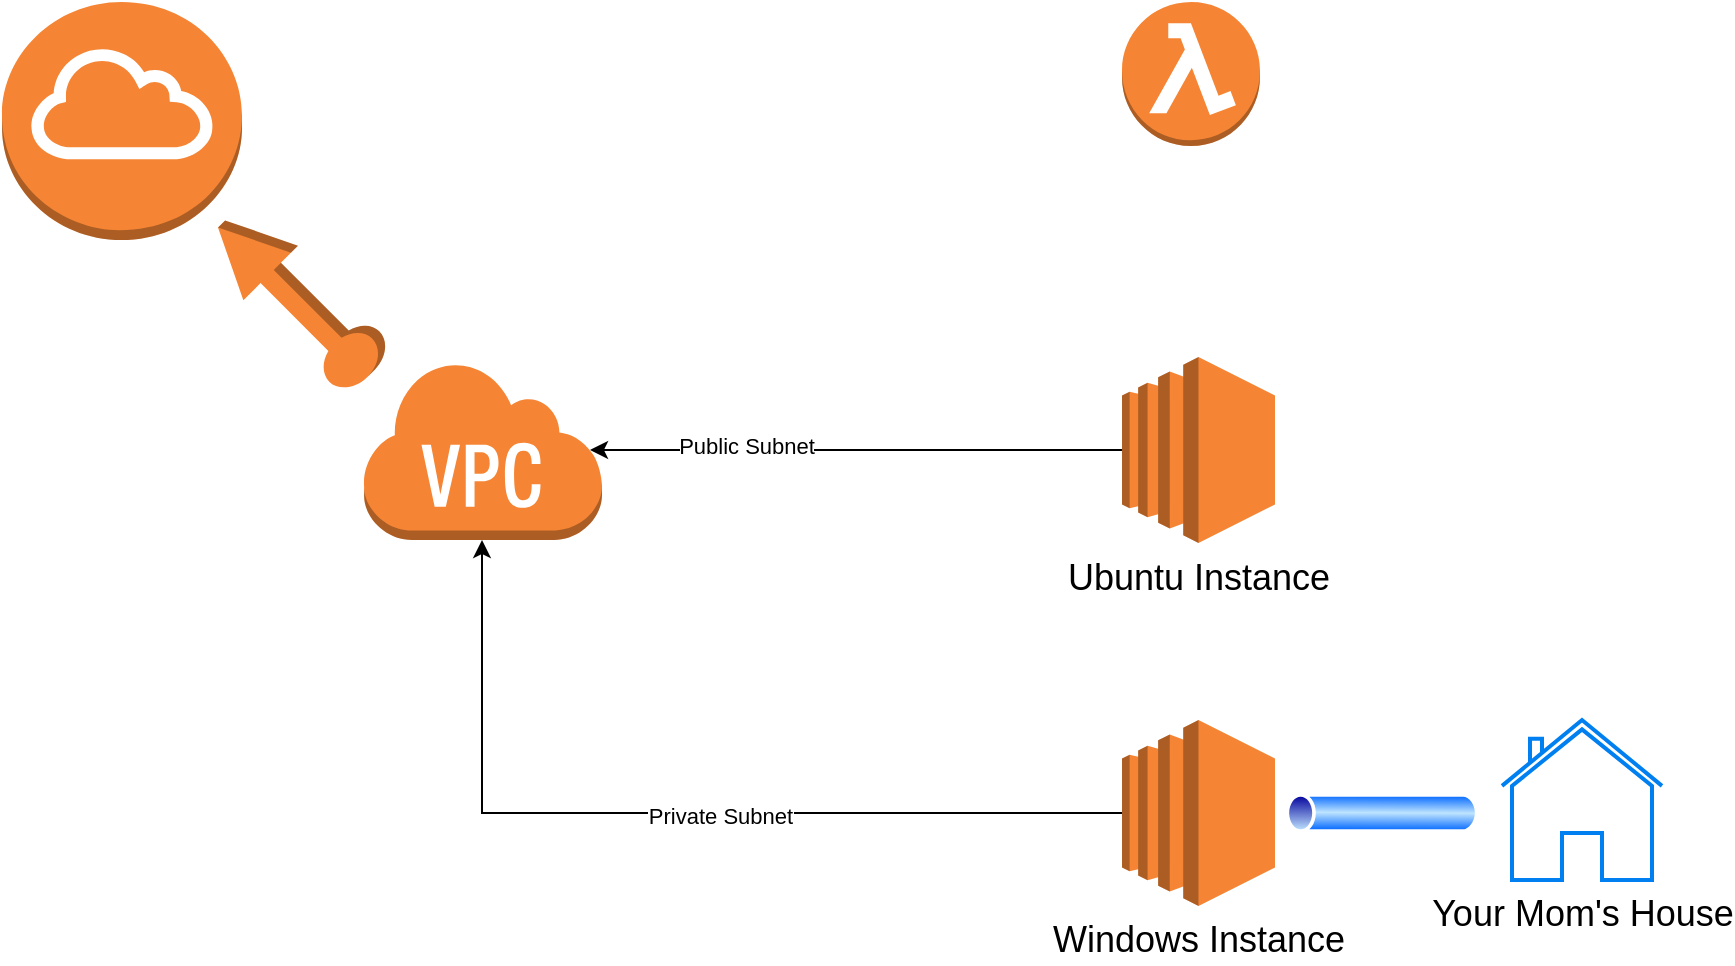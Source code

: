 <mxfile version="22.1.15" type="github">
  <diagram name="Page-1" id="PXh9gSuJKoSi4YBRibyQ">
    <mxGraphModel dx="1410" dy="815" grid="1" gridSize="10" guides="1" tooltips="1" connect="1" arrows="1" fold="1" page="1" pageScale="1" pageWidth="850" pageHeight="1100" math="0" shadow="0">
      <root>
        <mxCell id="0" />
        <mxCell id="1" parent="0" />
        <mxCell id="A2ieCrt4r_YOH6A9gJdZ-1" value="" style="outlineConnect=0;dashed=0;verticalLabelPosition=bottom;verticalAlign=top;align=center;html=1;shape=mxgraph.aws3.elastic_ip;fillColor=#F58534;gradientColor=none;rotation=-135;" vertex="1" parent="1">
          <mxGeometry x="134.31" y="170" width="105.69" height="38.62" as="geometry" />
        </mxCell>
        <mxCell id="A2ieCrt4r_YOH6A9gJdZ-2" value="Windows Instance" style="outlineConnect=0;dashed=0;verticalLabelPosition=bottom;verticalAlign=top;align=center;html=1;shape=mxgraph.aws3.ec2;fillColor=#F58534;gradientColor=none;fontSize=18;" vertex="1" parent="1">
          <mxGeometry x="600" y="400" width="76.5" height="93" as="geometry" />
        </mxCell>
        <mxCell id="A2ieCrt4r_YOH6A9gJdZ-3" value="&lt;font style=&quot;font-size: 18px;&quot;&gt;Ubuntu Instance&lt;/font&gt;" style="outlineConnect=0;dashed=0;verticalLabelPosition=bottom;verticalAlign=top;align=center;html=1;shape=mxgraph.aws3.ec2;fillColor=#F58534;gradientColor=none;" vertex="1" parent="1">
          <mxGeometry x="600" y="218.5" width="76.5" height="93" as="geometry" />
        </mxCell>
        <mxCell id="A2ieCrt4r_YOH6A9gJdZ-4" value="" style="image;aspect=fixed;perimeter=ellipsePerimeter;html=1;align=center;shadow=0;dashed=0;spacingTop=3;image=img/lib/active_directory/tunnel.svg;" vertex="1" parent="1">
          <mxGeometry x="680" y="436.5" width="100" height="20" as="geometry" />
        </mxCell>
        <mxCell id="A2ieCrt4r_YOH6A9gJdZ-5" value="" style="outlineConnect=0;dashed=0;verticalLabelPosition=bottom;verticalAlign=top;align=center;html=1;shape=mxgraph.aws3.lambda_function;fillColor=#F58534;gradientColor=none;" vertex="1" parent="1">
          <mxGeometry x="600" y="41" width="69" height="72" as="geometry" />
        </mxCell>
        <mxCell id="A2ieCrt4r_YOH6A9gJdZ-7" value="" style="outlineConnect=0;dashed=0;verticalLabelPosition=bottom;verticalAlign=top;align=center;html=1;shape=mxgraph.aws3.internet_gateway;fillColor=#F58534;gradientColor=none;" vertex="1" parent="1">
          <mxGeometry x="40" y="41" width="120" height="119" as="geometry" />
        </mxCell>
        <mxCell id="A2ieCrt4r_YOH6A9gJdZ-8" value="" style="outlineConnect=0;dashed=0;verticalLabelPosition=bottom;verticalAlign=top;align=center;html=1;shape=mxgraph.aws3.virtual_private_cloud;fillColor=#F58534;gradientColor=none;" vertex="1" parent="1">
          <mxGeometry x="220" y="220" width="120" height="90" as="geometry" />
        </mxCell>
        <mxCell id="A2ieCrt4r_YOH6A9gJdZ-11" value="&lt;font style=&quot;font-size: 18px;&quot;&gt;Your Mom&#39;s House&lt;/font&gt;" style="html=1;verticalLabelPosition=bottom;align=center;labelBackgroundColor=#ffffff;verticalAlign=top;strokeWidth=2;strokeColor=#0080F0;shadow=0;dashed=0;shape=mxgraph.ios7.icons.home;" vertex="1" parent="1">
          <mxGeometry x="790" y="400" width="80" height="80" as="geometry" />
        </mxCell>
        <mxCell id="A2ieCrt4r_YOH6A9gJdZ-18" style="edgeStyle=orthogonalEdgeStyle;rounded=0;orthogonalLoop=1;jettySize=auto;html=1;exitX=0;exitY=0.5;exitDx=0;exitDy=0;exitPerimeter=0;entryX=0.95;entryY=0.5;entryDx=0;entryDy=0;entryPerimeter=0;" edge="1" parent="1" source="A2ieCrt4r_YOH6A9gJdZ-3" target="A2ieCrt4r_YOH6A9gJdZ-8">
          <mxGeometry relative="1" as="geometry">
            <mxPoint x="390" y="260" as="targetPoint" />
          </mxGeometry>
        </mxCell>
        <mxCell id="A2ieCrt4r_YOH6A9gJdZ-20" value="Public Subnet" style="edgeLabel;html=1;align=center;verticalAlign=middle;resizable=0;points=[];" vertex="1" connectable="0" parent="A2ieCrt4r_YOH6A9gJdZ-18">
          <mxGeometry x="0.417" y="-3" relative="1" as="geometry">
            <mxPoint y="1" as="offset" />
          </mxGeometry>
        </mxCell>
        <mxCell id="A2ieCrt4r_YOH6A9gJdZ-21" style="edgeStyle=orthogonalEdgeStyle;rounded=0;orthogonalLoop=1;jettySize=auto;html=1;exitX=0;exitY=0.5;exitDx=0;exitDy=0;exitPerimeter=0;entryX=0.5;entryY=1;entryDx=0;entryDy=0;entryPerimeter=0;" edge="1" parent="1" source="A2ieCrt4r_YOH6A9gJdZ-2" target="A2ieCrt4r_YOH6A9gJdZ-8">
          <mxGeometry relative="1" as="geometry" />
        </mxCell>
        <mxCell id="A2ieCrt4r_YOH6A9gJdZ-22" value="Private Subnet" style="edgeLabel;html=1;align=center;verticalAlign=middle;resizable=0;points=[];" vertex="1" connectable="0" parent="A2ieCrt4r_YOH6A9gJdZ-21">
          <mxGeometry x="-0.12" y="1" relative="1" as="geometry">
            <mxPoint as="offset" />
          </mxGeometry>
        </mxCell>
      </root>
    </mxGraphModel>
  </diagram>
</mxfile>
